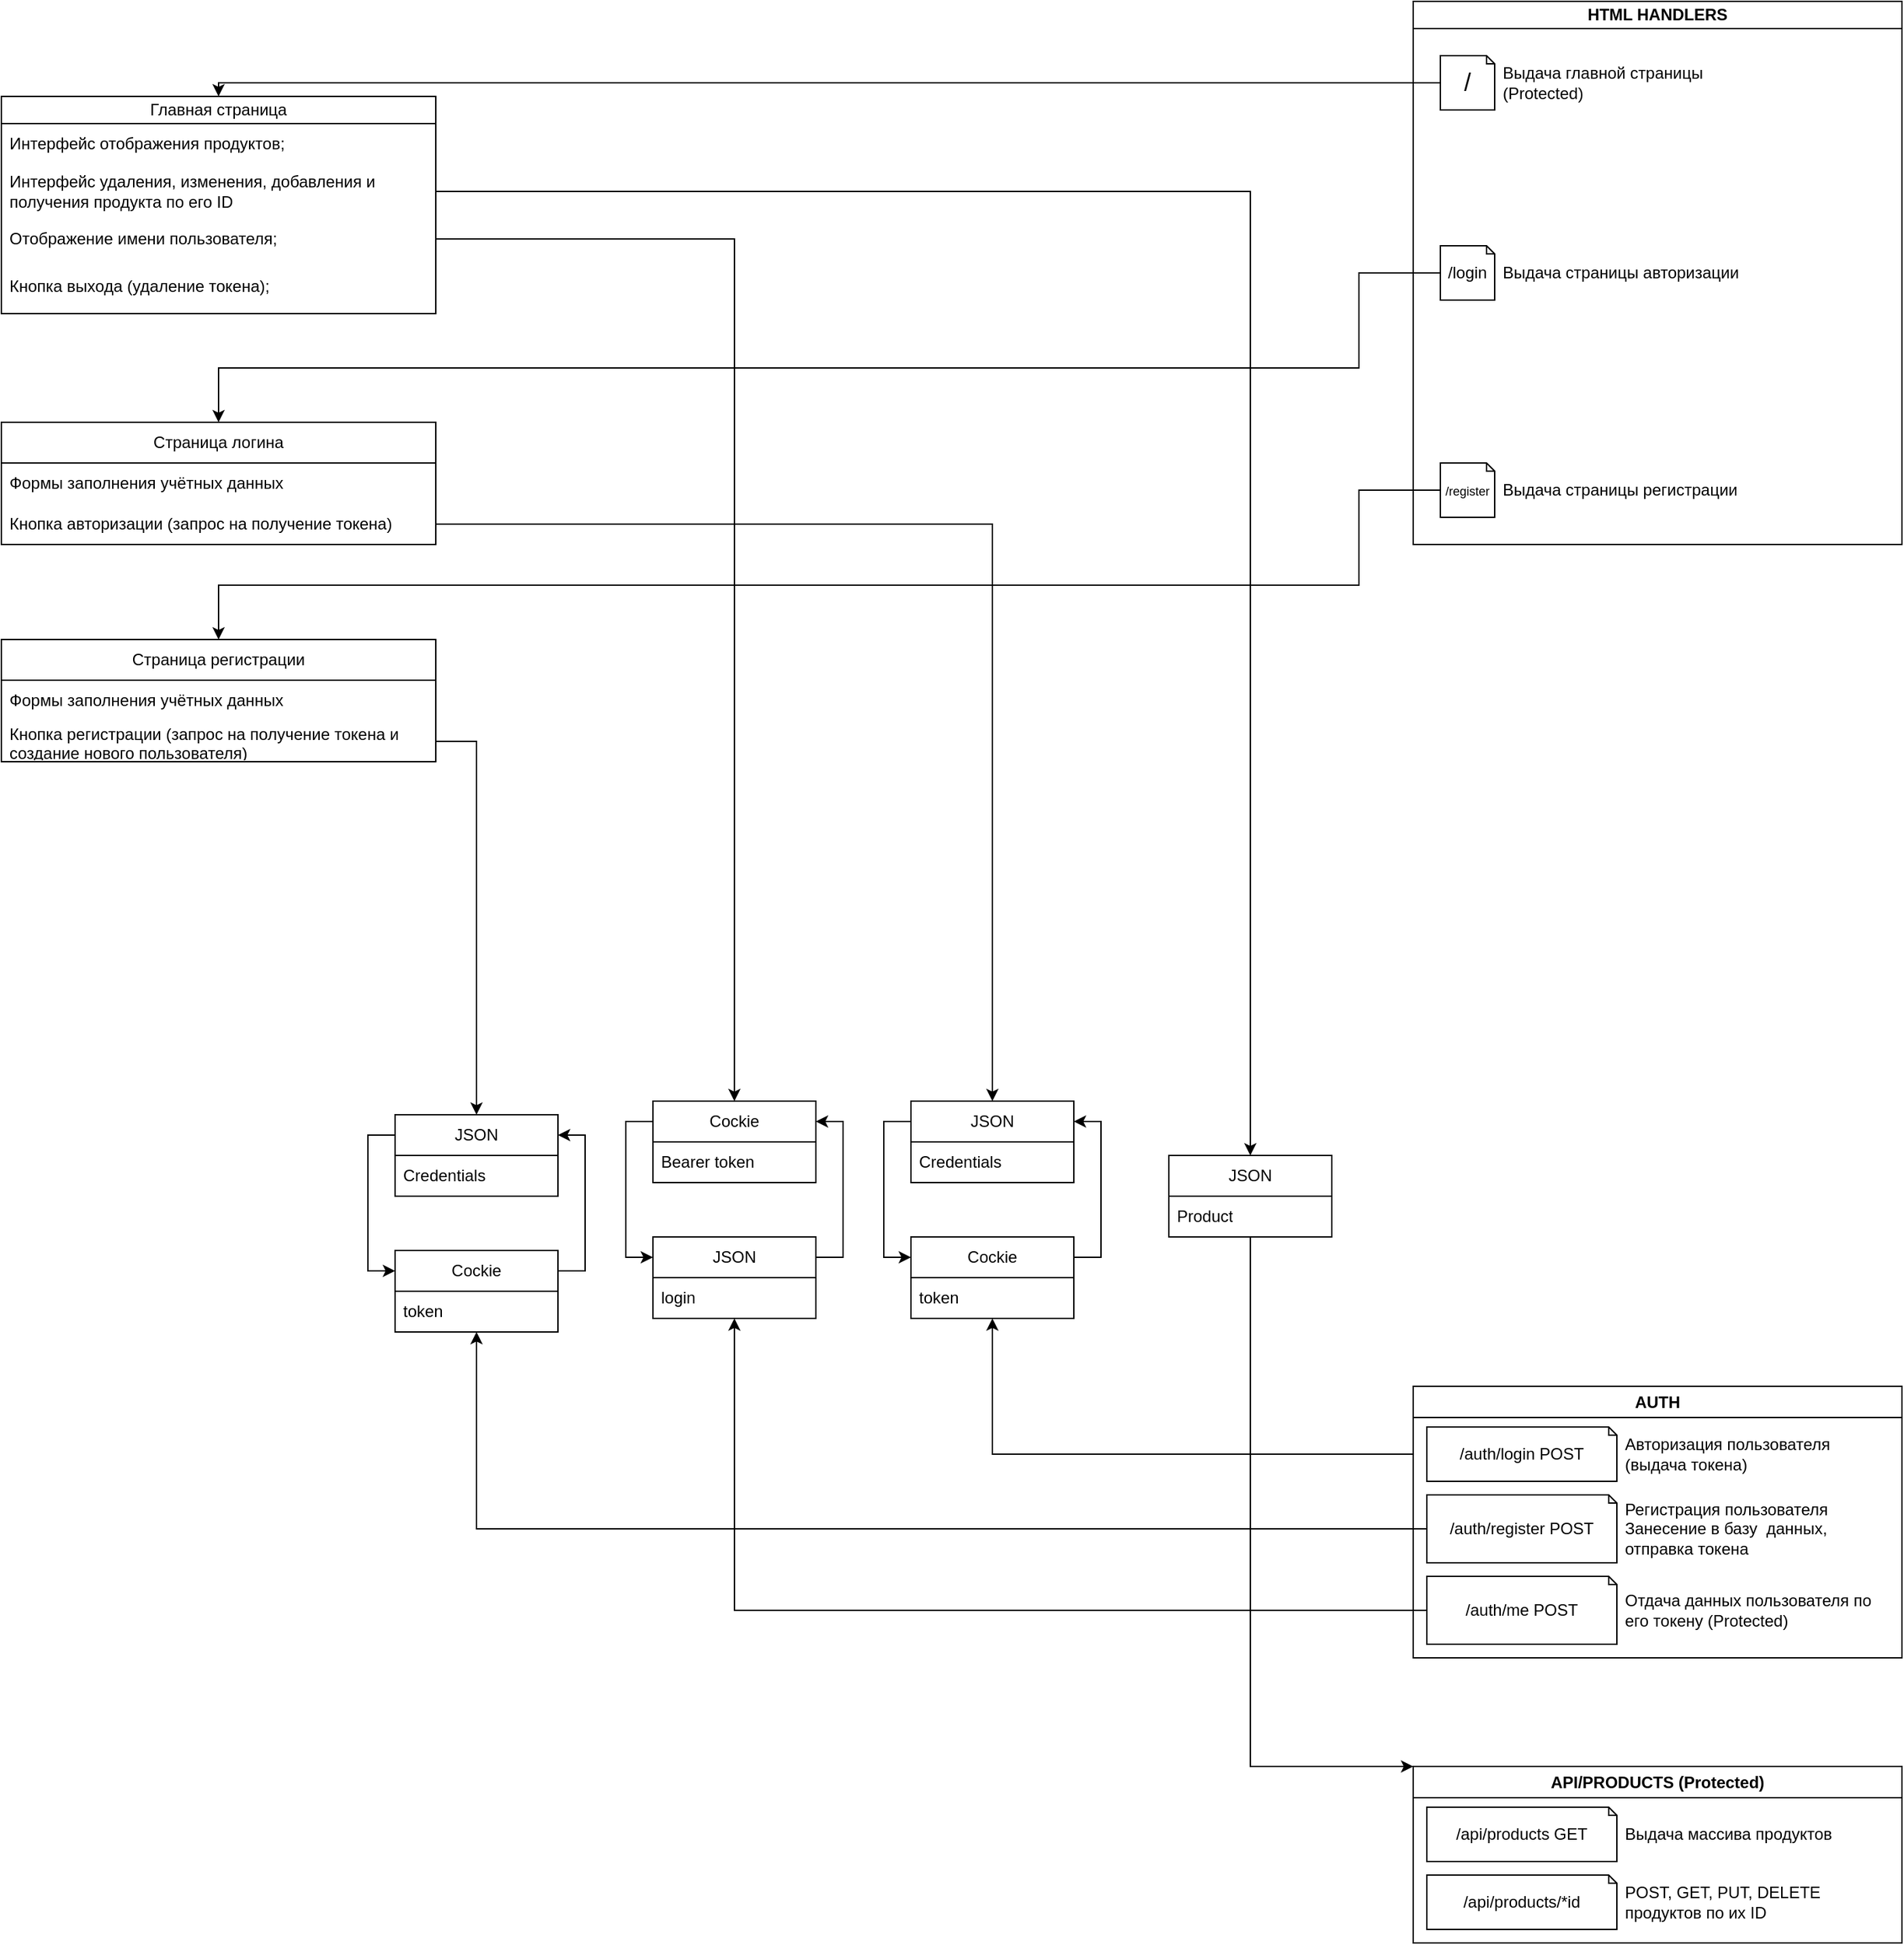 <mxfile version="24.7.16">
  <diagram name="Страница — 1" id="KyiQzCt9rgxd2dY673ne">
    <mxGraphModel dx="3217" dy="2426" grid="1" gridSize="10" guides="1" tooltips="1" connect="1" arrows="1" fold="1" page="1" pageScale="1" pageWidth="827" pageHeight="1169" math="0" shadow="0">
      <root>
        <mxCell id="0" />
        <mxCell id="1" parent="0" />
        <mxCell id="AlWu4j2nUdlM_dIIHE1T-5" value="HTML HANDLERS" style="swimlane;whiteSpace=wrap;html=1;startSize=20;" vertex="1" parent="1">
          <mxGeometry x="1000" y="-30" width="360" height="400" as="geometry" />
        </mxCell>
        <mxCell id="AlWu4j2nUdlM_dIIHE1T-6" value="/login" style="shape=note;whiteSpace=wrap;html=1;backgroundOutline=1;darkOpacity=0.05;size=6;" vertex="1" parent="AlWu4j2nUdlM_dIIHE1T-5">
          <mxGeometry x="20" y="180" width="40" height="40" as="geometry" />
        </mxCell>
        <mxCell id="AlWu4j2nUdlM_dIIHE1T-12" value="&lt;font style=&quot;font-size: 18px;&quot;&gt;/&lt;/font&gt;" style="shape=note;whiteSpace=wrap;html=1;backgroundOutline=1;darkOpacity=0.05;size=6;" vertex="1" parent="AlWu4j2nUdlM_dIIHE1T-5">
          <mxGeometry x="20" y="40" width="40" height="40" as="geometry" />
        </mxCell>
        <mxCell id="AlWu4j2nUdlM_dIIHE1T-13" value="&lt;font style=&quot;font-size: 9px;&quot;&gt;/register&lt;/font&gt;" style="shape=note;whiteSpace=wrap;html=1;backgroundOutline=1;darkOpacity=0.05;size=6;" vertex="1" parent="AlWu4j2nUdlM_dIIHE1T-5">
          <mxGeometry x="20" y="340" width="40" height="40" as="geometry" />
        </mxCell>
        <mxCell id="AlWu4j2nUdlM_dIIHE1T-14" value="Выдача главной страницы (Protected)" style="text;strokeColor=none;fillColor=none;align=left;verticalAlign=middle;spacingLeft=4;spacingRight=4;overflow=hidden;points=[[0,0.5],[1,0.5]];portConstraint=eastwest;rotatable=0;whiteSpace=wrap;html=1;" vertex="1" parent="AlWu4j2nUdlM_dIIHE1T-5">
          <mxGeometry x="60" y="40" width="200" height="40" as="geometry" />
        </mxCell>
        <mxCell id="AlWu4j2nUdlM_dIIHE1T-15" value="Выдача страницы авторизации" style="text;strokeColor=none;fillColor=none;align=left;verticalAlign=middle;spacingLeft=4;spacingRight=4;overflow=hidden;points=[[0,0.5],[1,0.5]];portConstraint=eastwest;rotatable=0;whiteSpace=wrap;html=1;" vertex="1" parent="AlWu4j2nUdlM_dIIHE1T-5">
          <mxGeometry x="60" y="180" width="200" height="40" as="geometry" />
        </mxCell>
        <mxCell id="AlWu4j2nUdlM_dIIHE1T-16" value="Выдача страницы регистрации" style="text;strokeColor=none;fillColor=none;align=left;verticalAlign=middle;spacingLeft=4;spacingRight=4;overflow=hidden;points=[[0,0.5],[1,0.5]];portConstraint=eastwest;rotatable=0;whiteSpace=wrap;html=1;" vertex="1" parent="AlWu4j2nUdlM_dIIHE1T-5">
          <mxGeometry x="60" y="340" width="200" height="40" as="geometry" />
        </mxCell>
        <mxCell id="AlWu4j2nUdlM_dIIHE1T-34" value="Главная страница" style="swimlane;fontStyle=0;childLayout=stackLayout;horizontal=1;startSize=20;horizontalStack=0;resizeParent=1;resizeParentMax=0;resizeLast=0;collapsible=1;marginBottom=0;whiteSpace=wrap;html=1;" vertex="1" parent="1">
          <mxGeometry x="-40" y="40" width="320" height="160" as="geometry" />
        </mxCell>
        <mxCell id="AlWu4j2nUdlM_dIIHE1T-36" value="Интерфейс отображения продуктов;" style="text;strokeColor=none;fillColor=none;align=left;verticalAlign=middle;spacingLeft=4;spacingRight=4;overflow=hidden;points=[[0,0.5],[1,0.5]];portConstraint=eastwest;rotatable=0;whiteSpace=wrap;html=1;" vertex="1" parent="AlWu4j2nUdlM_dIIHE1T-34">
          <mxGeometry y="20" width="320" height="30" as="geometry" />
        </mxCell>
        <mxCell id="AlWu4j2nUdlM_dIIHE1T-37" value="Интерфейс удаления, изменения, добавления и получения продукта по его ID" style="text;strokeColor=none;fillColor=none;align=left;verticalAlign=middle;spacingLeft=4;spacingRight=4;overflow=hidden;points=[[0,0.5],[1,0.5]];portConstraint=eastwest;rotatable=0;whiteSpace=wrap;html=1;" vertex="1" parent="AlWu4j2nUdlM_dIIHE1T-34">
          <mxGeometry y="50" width="320" height="40" as="geometry" />
        </mxCell>
        <mxCell id="AlWu4j2nUdlM_dIIHE1T-40" value="Отображение имени пользователя;" style="text;strokeColor=none;fillColor=none;align=left;verticalAlign=middle;spacingLeft=4;spacingRight=4;overflow=hidden;points=[[0,0.5],[1,0.5]];portConstraint=eastwest;rotatable=0;whiteSpace=wrap;html=1;" vertex="1" parent="AlWu4j2nUdlM_dIIHE1T-34">
          <mxGeometry y="90" width="320" height="30" as="geometry" />
        </mxCell>
        <mxCell id="AlWu4j2nUdlM_dIIHE1T-41" value="Кнопка выхода (удаление токена);" style="text;strokeColor=none;fillColor=none;align=left;verticalAlign=middle;spacingLeft=4;spacingRight=4;overflow=hidden;points=[[0,0.5],[1,0.5]];portConstraint=eastwest;rotatable=0;whiteSpace=wrap;html=1;" vertex="1" parent="AlWu4j2nUdlM_dIIHE1T-34">
          <mxGeometry y="120" width="320" height="40" as="geometry" />
        </mxCell>
        <mxCell id="AlWu4j2nUdlM_dIIHE1T-44" value="API/PRODUCTS (Protected)" style="swimlane;whiteSpace=wrap;html=1;" vertex="1" parent="1">
          <mxGeometry x="1000" y="1270" width="360" height="130" as="geometry" />
        </mxCell>
        <mxCell id="AlWu4j2nUdlM_dIIHE1T-45" value="/api/products/*id" style="shape=note;whiteSpace=wrap;html=1;backgroundOutline=1;darkOpacity=0.05;size=6;" vertex="1" parent="AlWu4j2nUdlM_dIIHE1T-44">
          <mxGeometry x="10" y="80" width="140" height="40" as="geometry" />
        </mxCell>
        <mxCell id="AlWu4j2nUdlM_dIIHE1T-46" value="/api/products GET" style="shape=note;whiteSpace=wrap;html=1;backgroundOutline=1;darkOpacity=0.05;size=6;" vertex="1" parent="AlWu4j2nUdlM_dIIHE1T-44">
          <mxGeometry x="10" y="30" width="140" height="40" as="geometry" />
        </mxCell>
        <mxCell id="AlWu4j2nUdlM_dIIHE1T-48" value="Выдача массива продуктов " style="text;strokeColor=none;fillColor=none;align=left;verticalAlign=middle;spacingLeft=4;spacingRight=4;overflow=hidden;points=[[0,0.5],[1,0.5]];portConstraint=eastwest;rotatable=0;whiteSpace=wrap;html=1;" vertex="1" parent="AlWu4j2nUdlM_dIIHE1T-44">
          <mxGeometry x="150" y="30" width="200" height="40" as="geometry" />
        </mxCell>
        <mxCell id="AlWu4j2nUdlM_dIIHE1T-52" value="POST, GET, PUT, DELETE продуктов по их ID" style="text;strokeColor=none;fillColor=none;align=left;verticalAlign=middle;spacingLeft=4;spacingRight=4;overflow=hidden;points=[[0,0.5],[1,0.5]];portConstraint=eastwest;rotatable=0;whiteSpace=wrap;html=1;" vertex="1" parent="AlWu4j2nUdlM_dIIHE1T-44">
          <mxGeometry x="150" y="80" width="200" height="40" as="geometry" />
        </mxCell>
        <mxCell id="AlWu4j2nUdlM_dIIHE1T-103" style="edgeStyle=orthogonalEdgeStyle;rounded=0;orthogonalLoop=1;jettySize=auto;html=1;exitX=0;exitY=0.25;exitDx=0;exitDy=0;" edge="1" parent="1" source="AlWu4j2nUdlM_dIIHE1T-54" target="AlWu4j2nUdlM_dIIHE1T-104">
          <mxGeometry relative="1" as="geometry">
            <mxPoint x="720" y="580" as="targetPoint" />
          </mxGeometry>
        </mxCell>
        <mxCell id="AlWu4j2nUdlM_dIIHE1T-54" value="AUTH" style="swimlane;whiteSpace=wrap;html=1;" vertex="1" parent="1">
          <mxGeometry x="1000" y="990" width="360" height="200" as="geometry" />
        </mxCell>
        <mxCell id="AlWu4j2nUdlM_dIIHE1T-55" value="/auth/register POST" style="shape=note;whiteSpace=wrap;html=1;backgroundOutline=1;darkOpacity=0.05;size=6;" vertex="1" parent="AlWu4j2nUdlM_dIIHE1T-54">
          <mxGeometry x="10" y="80" width="140" height="50" as="geometry" />
        </mxCell>
        <mxCell id="AlWu4j2nUdlM_dIIHE1T-56" value="/auth/login POST" style="shape=note;whiteSpace=wrap;html=1;backgroundOutline=1;darkOpacity=0.05;size=6;" vertex="1" parent="AlWu4j2nUdlM_dIIHE1T-54">
          <mxGeometry x="10" y="30" width="140" height="40" as="geometry" />
        </mxCell>
        <mxCell id="AlWu4j2nUdlM_dIIHE1T-57" value="Авторизация пользователя&lt;br&gt;(выдача токена)" style="text;strokeColor=none;fillColor=none;align=left;verticalAlign=middle;spacingLeft=4;spacingRight=4;overflow=hidden;points=[[0,0.5],[1,0.5]];portConstraint=eastwest;rotatable=0;whiteSpace=wrap;html=1;" vertex="1" parent="AlWu4j2nUdlM_dIIHE1T-54">
          <mxGeometry x="150" y="30" width="200" height="40" as="geometry" />
        </mxCell>
        <mxCell id="AlWu4j2nUdlM_dIIHE1T-58" value="Регистрация пользователя&lt;br&gt;Занесение в базу&amp;nbsp; данных, отправка токена" style="text;strokeColor=none;fillColor=none;align=left;verticalAlign=middle;spacingLeft=4;spacingRight=4;overflow=hidden;points=[[0,0.5],[1,0.5]];portConstraint=eastwest;rotatable=0;whiteSpace=wrap;html=1;" vertex="1" parent="AlWu4j2nUdlM_dIIHE1T-54">
          <mxGeometry x="150" y="80" width="200" height="50" as="geometry" />
        </mxCell>
        <mxCell id="AlWu4j2nUdlM_dIIHE1T-63" value="/auth/me POST" style="shape=note;whiteSpace=wrap;html=1;backgroundOutline=1;darkOpacity=0.05;size=6;" vertex="1" parent="AlWu4j2nUdlM_dIIHE1T-54">
          <mxGeometry x="10" y="140" width="140" height="50" as="geometry" />
        </mxCell>
        <mxCell id="AlWu4j2nUdlM_dIIHE1T-64" value="Отдача данных пользователя по его токену (Protected)" style="text;strokeColor=none;fillColor=none;align=left;verticalAlign=middle;spacingLeft=4;spacingRight=4;overflow=hidden;points=[[0,0.5],[1,0.5]];portConstraint=eastwest;rotatable=0;whiteSpace=wrap;html=1;" vertex="1" parent="AlWu4j2nUdlM_dIIHE1T-54">
          <mxGeometry x="150" y="140" width="200" height="50" as="geometry" />
        </mxCell>
        <mxCell id="AlWu4j2nUdlM_dIIHE1T-67" value="Страница логина" style="swimlane;fontStyle=0;childLayout=stackLayout;horizontal=1;startSize=30;horizontalStack=0;resizeParent=1;resizeParentMax=0;resizeLast=0;collapsible=1;marginBottom=0;whiteSpace=wrap;html=1;" vertex="1" parent="1">
          <mxGeometry x="-40" y="280" width="320" height="90" as="geometry" />
        </mxCell>
        <mxCell id="AlWu4j2nUdlM_dIIHE1T-68" value="Формы заполнения учётных данных" style="text;strokeColor=none;fillColor=none;align=left;verticalAlign=middle;spacingLeft=4;spacingRight=4;overflow=hidden;points=[[0,0.5],[1,0.5]];portConstraint=eastwest;rotatable=0;whiteSpace=wrap;html=1;" vertex="1" parent="AlWu4j2nUdlM_dIIHE1T-67">
          <mxGeometry y="30" width="320" height="30" as="geometry" />
        </mxCell>
        <mxCell id="AlWu4j2nUdlM_dIIHE1T-71" value="&lt;div&gt;Кнопка авторизации (запрос на получение токена)&lt;/div&gt;" style="text;strokeColor=none;fillColor=none;align=left;verticalAlign=middle;spacingLeft=4;spacingRight=4;overflow=hidden;points=[[0,0.5],[1,0.5]];portConstraint=eastwest;rotatable=0;whiteSpace=wrap;html=1;" vertex="1" parent="AlWu4j2nUdlM_dIIHE1T-67">
          <mxGeometry y="60" width="320" height="30" as="geometry" />
        </mxCell>
        <mxCell id="AlWu4j2nUdlM_dIIHE1T-73" value="Страница регистрации" style="swimlane;fontStyle=0;childLayout=stackLayout;horizontal=1;startSize=30;horizontalStack=0;resizeParent=1;resizeParentMax=0;resizeLast=0;collapsible=1;marginBottom=0;whiteSpace=wrap;html=1;" vertex="1" parent="1">
          <mxGeometry x="-40" y="440" width="320" height="90" as="geometry" />
        </mxCell>
        <mxCell id="AlWu4j2nUdlM_dIIHE1T-74" value="Формы заполнения учётных данных" style="text;strokeColor=none;fillColor=none;align=left;verticalAlign=middle;spacingLeft=4;spacingRight=4;overflow=hidden;points=[[0,0.5],[1,0.5]];portConstraint=eastwest;rotatable=0;whiteSpace=wrap;html=1;" vertex="1" parent="AlWu4j2nUdlM_dIIHE1T-73">
          <mxGeometry y="30" width="320" height="30" as="geometry" />
        </mxCell>
        <mxCell id="AlWu4j2nUdlM_dIIHE1T-75" value="&lt;div&gt;Кнопка регистрации (запрос на получение токена и создание нового пользователя)&lt;/div&gt;" style="text;strokeColor=none;fillColor=none;align=left;verticalAlign=middle;spacingLeft=4;spacingRight=4;overflow=hidden;points=[[0,0.5],[1,0.5]];portConstraint=eastwest;rotatable=0;whiteSpace=wrap;html=1;" vertex="1" parent="AlWu4j2nUdlM_dIIHE1T-73">
          <mxGeometry y="60" width="320" height="30" as="geometry" />
        </mxCell>
        <mxCell id="AlWu4j2nUdlM_dIIHE1T-81" style="edgeStyle=orthogonalEdgeStyle;rounded=0;orthogonalLoop=1;jettySize=auto;html=1;exitX=0;exitY=0.5;exitDx=0;exitDy=0;exitPerimeter=0;entryX=0.5;entryY=0;entryDx=0;entryDy=0;" edge="1" parent="1" source="AlWu4j2nUdlM_dIIHE1T-12" target="AlWu4j2nUdlM_dIIHE1T-34">
          <mxGeometry relative="1" as="geometry">
            <mxPoint x="720" y="80" as="targetPoint" />
            <Array as="points">
              <mxPoint x="120" y="30" />
            </Array>
          </mxGeometry>
        </mxCell>
        <mxCell id="AlWu4j2nUdlM_dIIHE1T-87" style="edgeStyle=orthogonalEdgeStyle;rounded=0;orthogonalLoop=1;jettySize=auto;html=1;exitX=1;exitY=0.5;exitDx=0;exitDy=0;entryX=0.5;entryY=0;entryDx=0;entryDy=0;" edge="1" parent="1" source="AlWu4j2nUdlM_dIIHE1T-40" target="AlWu4j2nUdlM_dIIHE1T-89">
          <mxGeometry relative="1" as="geometry">
            <mxPoint x="580" y="420" as="targetPoint" />
          </mxGeometry>
        </mxCell>
        <mxCell id="AlWu4j2nUdlM_dIIHE1T-120" style="edgeStyle=orthogonalEdgeStyle;rounded=0;orthogonalLoop=1;jettySize=auto;html=1;exitX=0;exitY=0.25;exitDx=0;exitDy=0;entryX=0;entryY=0.25;entryDx=0;entryDy=0;" edge="1" parent="1" source="AlWu4j2nUdlM_dIIHE1T-89" target="AlWu4j2nUdlM_dIIHE1T-96">
          <mxGeometry relative="1" as="geometry" />
        </mxCell>
        <mxCell id="AlWu4j2nUdlM_dIIHE1T-89" value="Cockie" style="swimlane;fontStyle=0;childLayout=stackLayout;horizontal=1;startSize=30;horizontalStack=0;resizeParent=1;resizeParentMax=0;resizeLast=0;collapsible=1;marginBottom=0;whiteSpace=wrap;html=1;" vertex="1" parent="1">
          <mxGeometry x="439.96" y="780" width="120" height="60" as="geometry" />
        </mxCell>
        <mxCell id="AlWu4j2nUdlM_dIIHE1T-90" value="Bearer token" style="text;strokeColor=none;fillColor=none;align=left;verticalAlign=middle;spacingLeft=4;spacingRight=4;overflow=hidden;points=[[0,0.5],[1,0.5]];portConstraint=eastwest;rotatable=0;whiteSpace=wrap;html=1;" vertex="1" parent="AlWu4j2nUdlM_dIIHE1T-89">
          <mxGeometry y="30" width="120" height="30" as="geometry" />
        </mxCell>
        <mxCell id="AlWu4j2nUdlM_dIIHE1T-131" style="edgeStyle=orthogonalEdgeStyle;rounded=0;orthogonalLoop=1;jettySize=auto;html=1;exitX=1;exitY=0.25;exitDx=0;exitDy=0;entryX=1;entryY=0.25;entryDx=0;entryDy=0;" edge="1" parent="1" source="AlWu4j2nUdlM_dIIHE1T-96" target="AlWu4j2nUdlM_dIIHE1T-89">
          <mxGeometry relative="1" as="geometry" />
        </mxCell>
        <mxCell id="AlWu4j2nUdlM_dIIHE1T-96" value="JSON" style="swimlane;fontStyle=0;childLayout=stackLayout;horizontal=1;startSize=30;horizontalStack=0;resizeParent=1;resizeParentMax=0;resizeLast=0;collapsible=1;marginBottom=0;whiteSpace=wrap;html=1;" vertex="1" parent="1">
          <mxGeometry x="439.96" y="880" width="120" height="60" as="geometry" />
        </mxCell>
        <mxCell id="AlWu4j2nUdlM_dIIHE1T-97" value="login" style="text;strokeColor=none;fillColor=none;align=left;verticalAlign=middle;spacingLeft=4;spacingRight=4;overflow=hidden;points=[[0,0.5],[1,0.5]];portConstraint=eastwest;rotatable=0;whiteSpace=wrap;html=1;" vertex="1" parent="AlWu4j2nUdlM_dIIHE1T-96">
          <mxGeometry y="30" width="120" height="30" as="geometry" />
        </mxCell>
        <mxCell id="AlWu4j2nUdlM_dIIHE1T-100" style="edgeStyle=orthogonalEdgeStyle;rounded=0;orthogonalLoop=1;jettySize=auto;html=1;exitX=0;exitY=0.5;exitDx=0;exitDy=0;exitPerimeter=0;entryX=0.5;entryY=1;entryDx=0;entryDy=0;" edge="1" parent="1" source="AlWu4j2nUdlM_dIIHE1T-63" target="AlWu4j2nUdlM_dIIHE1T-96">
          <mxGeometry relative="1" as="geometry">
            <mxPoint x="620" y="640" as="targetPoint" />
          </mxGeometry>
        </mxCell>
        <mxCell id="AlWu4j2nUdlM_dIIHE1T-118" style="edgeStyle=orthogonalEdgeStyle;rounded=0;orthogonalLoop=1;jettySize=auto;html=1;exitX=1;exitY=0.25;exitDx=0;exitDy=0;entryX=1;entryY=0.25;entryDx=0;entryDy=0;" edge="1" parent="1" source="AlWu4j2nUdlM_dIIHE1T-104" target="AlWu4j2nUdlM_dIIHE1T-107">
          <mxGeometry relative="1" as="geometry">
            <Array as="points">
              <mxPoint x="770" y="795" />
            </Array>
          </mxGeometry>
        </mxCell>
        <mxCell id="AlWu4j2nUdlM_dIIHE1T-104" value="Cockie" style="swimlane;fontStyle=0;childLayout=stackLayout;horizontal=1;startSize=30;horizontalStack=0;resizeParent=1;resizeParentMax=0;resizeLast=0;collapsible=1;marginBottom=0;whiteSpace=wrap;html=1;" vertex="1" parent="1">
          <mxGeometry x="630" y="880" width="120" height="60" as="geometry" />
        </mxCell>
        <mxCell id="AlWu4j2nUdlM_dIIHE1T-105" value="token" style="text;strokeColor=none;fillColor=none;align=left;verticalAlign=middle;spacingLeft=4;spacingRight=4;overflow=hidden;points=[[0,0.5],[1,0.5]];portConstraint=eastwest;rotatable=0;whiteSpace=wrap;html=1;" vertex="1" parent="AlWu4j2nUdlM_dIIHE1T-104">
          <mxGeometry y="30" width="120" height="30" as="geometry" />
        </mxCell>
        <mxCell id="AlWu4j2nUdlM_dIIHE1T-117" style="edgeStyle=orthogonalEdgeStyle;rounded=0;orthogonalLoop=1;jettySize=auto;html=1;exitX=0;exitY=0.25;exitDx=0;exitDy=0;entryX=0;entryY=0.25;entryDx=0;entryDy=0;" edge="1" parent="1" source="AlWu4j2nUdlM_dIIHE1T-107" target="AlWu4j2nUdlM_dIIHE1T-104">
          <mxGeometry relative="1" as="geometry" />
        </mxCell>
        <mxCell id="AlWu4j2nUdlM_dIIHE1T-107" value="JSON" style="swimlane;fontStyle=0;childLayout=stackLayout;horizontal=1;startSize=30;horizontalStack=0;resizeParent=1;resizeParentMax=0;resizeLast=0;collapsible=1;marginBottom=0;whiteSpace=wrap;html=1;" vertex="1" parent="1">
          <mxGeometry x="630" y="780" width="120" height="60" as="geometry" />
        </mxCell>
        <mxCell id="AlWu4j2nUdlM_dIIHE1T-108" value="Credentials" style="text;strokeColor=none;fillColor=none;align=left;verticalAlign=middle;spacingLeft=4;spacingRight=4;overflow=hidden;points=[[0,0.5],[1,0.5]];portConstraint=eastwest;rotatable=0;whiteSpace=wrap;html=1;" vertex="1" parent="AlWu4j2nUdlM_dIIHE1T-107">
          <mxGeometry y="30" width="120" height="30" as="geometry" />
        </mxCell>
        <mxCell id="AlWu4j2nUdlM_dIIHE1T-115" style="edgeStyle=orthogonalEdgeStyle;rounded=0;orthogonalLoop=1;jettySize=auto;html=1;exitX=0.5;exitY=1;exitDx=0;exitDy=0;entryX=0.5;entryY=1.002;entryDx=0;entryDy=0;entryPerimeter=0;" edge="1" parent="AlWu4j2nUdlM_dIIHE1T-107" source="AlWu4j2nUdlM_dIIHE1T-107" target="AlWu4j2nUdlM_dIIHE1T-108">
          <mxGeometry relative="1" as="geometry" />
        </mxCell>
        <mxCell id="AlWu4j2nUdlM_dIIHE1T-109" style="edgeStyle=orthogonalEdgeStyle;rounded=0;orthogonalLoop=1;jettySize=auto;html=1;exitX=1;exitY=0.5;exitDx=0;exitDy=0;entryX=0.5;entryY=0;entryDx=0;entryDy=0;" edge="1" parent="1" source="AlWu4j2nUdlM_dIIHE1T-71" target="AlWu4j2nUdlM_dIIHE1T-107">
          <mxGeometry relative="1" as="geometry" />
        </mxCell>
        <mxCell id="AlWu4j2nUdlM_dIIHE1T-130" style="edgeStyle=orthogonalEdgeStyle;rounded=0;orthogonalLoop=1;jettySize=auto;html=1;exitX=0;exitY=0.25;exitDx=0;exitDy=0;entryX=0;entryY=0.25;entryDx=0;entryDy=0;" edge="1" parent="1" source="AlWu4j2nUdlM_dIIHE1T-110" target="AlWu4j2nUdlM_dIIHE1T-122">
          <mxGeometry relative="1" as="geometry" />
        </mxCell>
        <mxCell id="AlWu4j2nUdlM_dIIHE1T-110" value="JSON" style="swimlane;fontStyle=0;childLayout=stackLayout;horizontal=1;startSize=30;horizontalStack=0;resizeParent=1;resizeParentMax=0;resizeLast=0;collapsible=1;marginBottom=0;whiteSpace=wrap;html=1;" vertex="1" parent="1">
          <mxGeometry x="250" y="790" width="120" height="60" as="geometry" />
        </mxCell>
        <mxCell id="AlWu4j2nUdlM_dIIHE1T-111" value="Credentials" style="text;strokeColor=none;fillColor=none;align=left;verticalAlign=middle;spacingLeft=4;spacingRight=4;overflow=hidden;points=[[0,0.5],[1,0.5]];portConstraint=eastwest;rotatable=0;whiteSpace=wrap;html=1;" vertex="1" parent="AlWu4j2nUdlM_dIIHE1T-110">
          <mxGeometry y="30" width="120" height="30" as="geometry" />
        </mxCell>
        <mxCell id="AlWu4j2nUdlM_dIIHE1T-112" style="edgeStyle=orthogonalEdgeStyle;rounded=0;orthogonalLoop=1;jettySize=auto;html=1;exitX=1;exitY=0.5;exitDx=0;exitDy=0;entryX=0.5;entryY=0;entryDx=0;entryDy=0;" edge="1" parent="1" source="AlWu4j2nUdlM_dIIHE1T-75" target="AlWu4j2nUdlM_dIIHE1T-110">
          <mxGeometry relative="1" as="geometry" />
        </mxCell>
        <mxCell id="AlWu4j2nUdlM_dIIHE1T-132" style="edgeStyle=orthogonalEdgeStyle;rounded=0;orthogonalLoop=1;jettySize=auto;html=1;exitX=1;exitY=0.25;exitDx=0;exitDy=0;entryX=1;entryY=0.25;entryDx=0;entryDy=0;" edge="1" parent="1" source="AlWu4j2nUdlM_dIIHE1T-122" target="AlWu4j2nUdlM_dIIHE1T-110">
          <mxGeometry relative="1" as="geometry" />
        </mxCell>
        <mxCell id="AlWu4j2nUdlM_dIIHE1T-122" value="Cockie" style="swimlane;fontStyle=0;childLayout=stackLayout;horizontal=1;startSize=30;horizontalStack=0;resizeParent=1;resizeParentMax=0;resizeLast=0;collapsible=1;marginBottom=0;whiteSpace=wrap;html=1;" vertex="1" parent="1">
          <mxGeometry x="250" y="890" width="120" height="60" as="geometry" />
        </mxCell>
        <mxCell id="AlWu4j2nUdlM_dIIHE1T-123" value="token" style="text;strokeColor=none;fillColor=none;align=left;verticalAlign=middle;spacingLeft=4;spacingRight=4;overflow=hidden;points=[[0,0.5],[1,0.5]];portConstraint=eastwest;rotatable=0;whiteSpace=wrap;html=1;" vertex="1" parent="AlWu4j2nUdlM_dIIHE1T-122">
          <mxGeometry y="30" width="120" height="30" as="geometry" />
        </mxCell>
        <mxCell id="AlWu4j2nUdlM_dIIHE1T-124" style="edgeStyle=orthogonalEdgeStyle;rounded=0;orthogonalLoop=1;jettySize=auto;html=1;exitX=0;exitY=0.5;exitDx=0;exitDy=0;exitPerimeter=0;" edge="1" parent="1" source="AlWu4j2nUdlM_dIIHE1T-55" target="AlWu4j2nUdlM_dIIHE1T-122">
          <mxGeometry relative="1" as="geometry" />
        </mxCell>
        <mxCell id="AlWu4j2nUdlM_dIIHE1T-127" style="edgeStyle=orthogonalEdgeStyle;rounded=0;orthogonalLoop=1;jettySize=auto;html=1;exitX=0;exitY=0.5;exitDx=0;exitDy=0;exitPerimeter=0;entryX=0.5;entryY=0;entryDx=0;entryDy=0;" edge="1" parent="1" source="AlWu4j2nUdlM_dIIHE1T-6" target="AlWu4j2nUdlM_dIIHE1T-67">
          <mxGeometry relative="1" as="geometry">
            <Array as="points">
              <mxPoint x="960" y="170" />
              <mxPoint x="960" y="240" />
              <mxPoint x="120" y="240" />
            </Array>
          </mxGeometry>
        </mxCell>
        <mxCell id="AlWu4j2nUdlM_dIIHE1T-128" style="edgeStyle=orthogonalEdgeStyle;rounded=0;orthogonalLoop=1;jettySize=auto;html=1;exitX=0;exitY=0.5;exitDx=0;exitDy=0;exitPerimeter=0;entryX=0.5;entryY=0;entryDx=0;entryDy=0;" edge="1" parent="1" source="AlWu4j2nUdlM_dIIHE1T-13" target="AlWu4j2nUdlM_dIIHE1T-73">
          <mxGeometry relative="1" as="geometry">
            <Array as="points">
              <mxPoint x="960" y="330" />
              <mxPoint x="960" y="400" />
              <mxPoint x="120" y="400" />
            </Array>
          </mxGeometry>
        </mxCell>
        <mxCell id="AlWu4j2nUdlM_dIIHE1T-139" style="edgeStyle=orthogonalEdgeStyle;rounded=0;orthogonalLoop=1;jettySize=auto;html=1;exitX=0.5;exitY=1;exitDx=0;exitDy=0;entryX=0;entryY=0;entryDx=0;entryDy=0;" edge="1" parent="1" source="AlWu4j2nUdlM_dIIHE1T-133" target="AlWu4j2nUdlM_dIIHE1T-44">
          <mxGeometry relative="1" as="geometry">
            <Array as="points">
              <mxPoint x="880" y="1270" />
            </Array>
          </mxGeometry>
        </mxCell>
        <mxCell id="AlWu4j2nUdlM_dIIHE1T-133" value="JSON" style="swimlane;fontStyle=0;childLayout=stackLayout;horizontal=1;startSize=30;horizontalStack=0;resizeParent=1;resizeParentMax=0;resizeLast=0;collapsible=1;marginBottom=0;whiteSpace=wrap;html=1;" vertex="1" parent="1">
          <mxGeometry x="820" y="820" width="120" height="60" as="geometry" />
        </mxCell>
        <mxCell id="AlWu4j2nUdlM_dIIHE1T-134" value="Product" style="text;strokeColor=none;fillColor=none;align=left;verticalAlign=middle;spacingLeft=4;spacingRight=4;overflow=hidden;points=[[0,0.5],[1,0.5]];portConstraint=eastwest;rotatable=0;whiteSpace=wrap;html=1;" vertex="1" parent="AlWu4j2nUdlM_dIIHE1T-133">
          <mxGeometry y="30" width="120" height="30" as="geometry" />
        </mxCell>
        <mxCell id="AlWu4j2nUdlM_dIIHE1T-135" style="edgeStyle=orthogonalEdgeStyle;rounded=0;orthogonalLoop=1;jettySize=auto;html=1;exitX=0.5;exitY=1;exitDx=0;exitDy=0;entryX=0.5;entryY=1.002;entryDx=0;entryDy=0;entryPerimeter=0;" edge="1" parent="AlWu4j2nUdlM_dIIHE1T-133" source="AlWu4j2nUdlM_dIIHE1T-133" target="AlWu4j2nUdlM_dIIHE1T-134">
          <mxGeometry relative="1" as="geometry" />
        </mxCell>
        <mxCell id="AlWu4j2nUdlM_dIIHE1T-138" style="edgeStyle=orthogonalEdgeStyle;rounded=0;orthogonalLoop=1;jettySize=auto;html=1;exitX=1;exitY=0.5;exitDx=0;exitDy=0;entryX=0.5;entryY=0;entryDx=0;entryDy=0;" edge="1" parent="1" source="AlWu4j2nUdlM_dIIHE1T-37" target="AlWu4j2nUdlM_dIIHE1T-133">
          <mxGeometry relative="1" as="geometry" />
        </mxCell>
      </root>
    </mxGraphModel>
  </diagram>
</mxfile>

